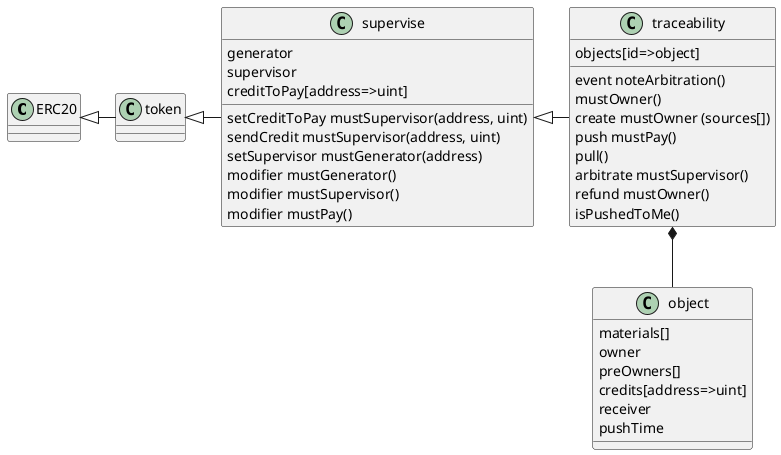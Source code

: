 @startuml
class ERC20
class token
class "supervise" as supervise {
	generator
	supervisor
	creditToPay[address=>uint]
	setCreditToPay mustSupervisor(address, uint)
	sendCredit mustSupervisor(address, uint)
	setSupervisor mustGenerator(address)
	modifier mustGenerator()
	modifier mustSupervisor()
	modifier mustPay()
}
class "traceability" as trace {
	objects[id=>object]
	event noteArbitration()
	mustOwner()
	create mustOwner (sources[])
	push mustPay()
	pull()
	arbitrate mustSupervisor()
	refund mustOwner()
	isPushedToMe()
}
class "object" as object {
	materials[]
	owner
	preOwners[]
	credits[address=>uint]
	receiver
	pushTime
}

ERC20 <|- token
token <|- supervise
supervise <|- trace
trace *-- object
@enduml